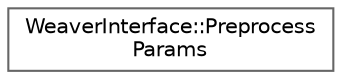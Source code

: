 digraph "Graphical Class Hierarchy"
{
 // LATEX_PDF_SIZE
  bgcolor="transparent";
  edge [fontname=Helvetica,fontsize=10,labelfontname=Helvetica,labelfontsize=10];
  node [fontname=Helvetica,fontsize=10,shape=box,height=0.2,width=0.4];
  rankdir="LR";
  Node0 [id="Node000000",label="WeaverInterface::Preprocess\lParams",height=0.2,width=0.4,color="grey40", fillcolor="white", style="filled",URL="$structWeaverInterface_1_1PreprocessParams.html",tooltip=" "];
}
